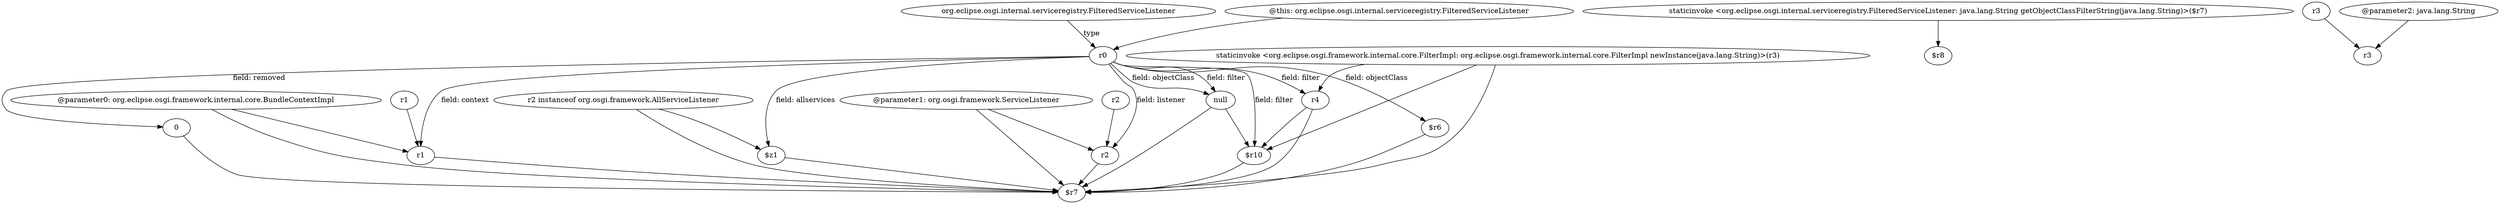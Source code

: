 digraph g {
0[label="r2 instanceof org.osgi.framework.AllServiceListener"]
1[label="$r7"]
0->1[label=""]
2[label="r4"]
2->1[label=""]
3[label="@parameter1: org.osgi.framework.ServiceListener"]
3->1[label=""]
4[label="r0"]
4->2[label="field: filter"]
5[label="staticinvoke <org.eclipse.osgi.internal.serviceregistry.FilteredServiceListener: java.lang.String getObjectClassFilterString(java.lang.String)>($r7)"]
6[label="$r8"]
5->6[label=""]
7[label="org.eclipse.osgi.internal.serviceregistry.FilteredServiceListener"]
7->4[label="type"]
8[label="r1"]
9[label="r1"]
8->9[label=""]
10[label="r2"]
4->10[label="field: listener"]
4->9[label="field: context"]
9->1[label=""]
11[label="staticinvoke <org.eclipse.osgi.framework.internal.core.FilterImpl: org.eclipse.osgi.framework.internal.core.FilterImpl newInstance(java.lang.String)>(r3)"]
11->2[label=""]
12[label="0"]
12->1[label=""]
13[label="$r10"]
2->13[label=""]
14[label="@parameter0: org.eclipse.osgi.framework.internal.core.BundleContextImpl"]
14->1[label=""]
15[label="null"]
15->13[label=""]
4->13[label="field: filter"]
14->9[label=""]
16[label="r3"]
17[label="r3"]
16->17[label=""]
11->1[label=""]
13->1[label=""]
4->12[label="field: removed"]
18[label="$z1"]
0->18[label=""]
3->10[label=""]
4->15[label="field: filter"]
4->15[label="field: objectClass"]
19[label="$r6"]
4->19[label="field: objectClass"]
15->1[label=""]
20[label="r2"]
20->10[label=""]
21[label="@parameter2: java.lang.String"]
21->17[label=""]
22[label="@this: org.eclipse.osgi.internal.serviceregistry.FilteredServiceListener"]
22->4[label=""]
19->1[label=""]
10->1[label=""]
18->1[label=""]
4->18[label="field: allservices"]
11->13[label=""]
}